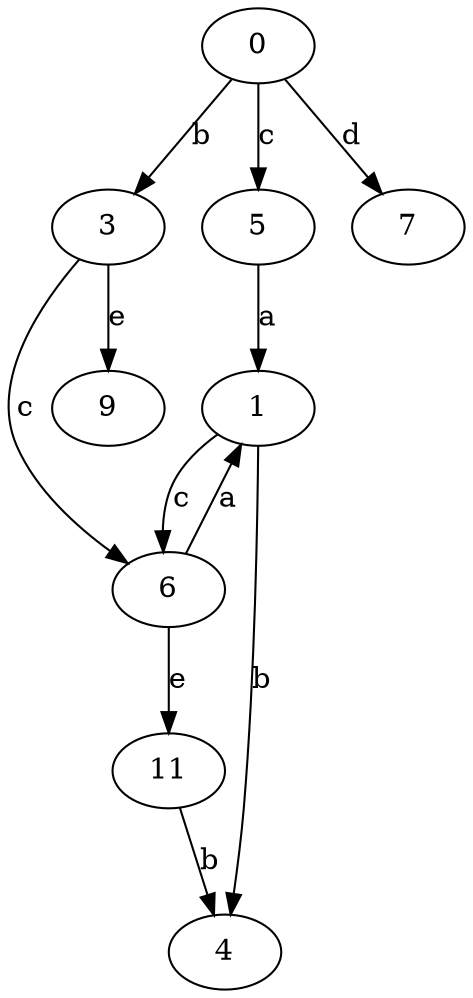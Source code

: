 strict digraph  {
1;
3;
4;
5;
0;
6;
7;
9;
11;
1 -> 4  [label=b];
1 -> 6  [label=c];
3 -> 6  [label=c];
3 -> 9  [label=e];
5 -> 1  [label=a];
0 -> 3  [label=b];
0 -> 5  [label=c];
0 -> 7  [label=d];
6 -> 1  [label=a];
6 -> 11  [label=e];
11 -> 4  [label=b];
}
